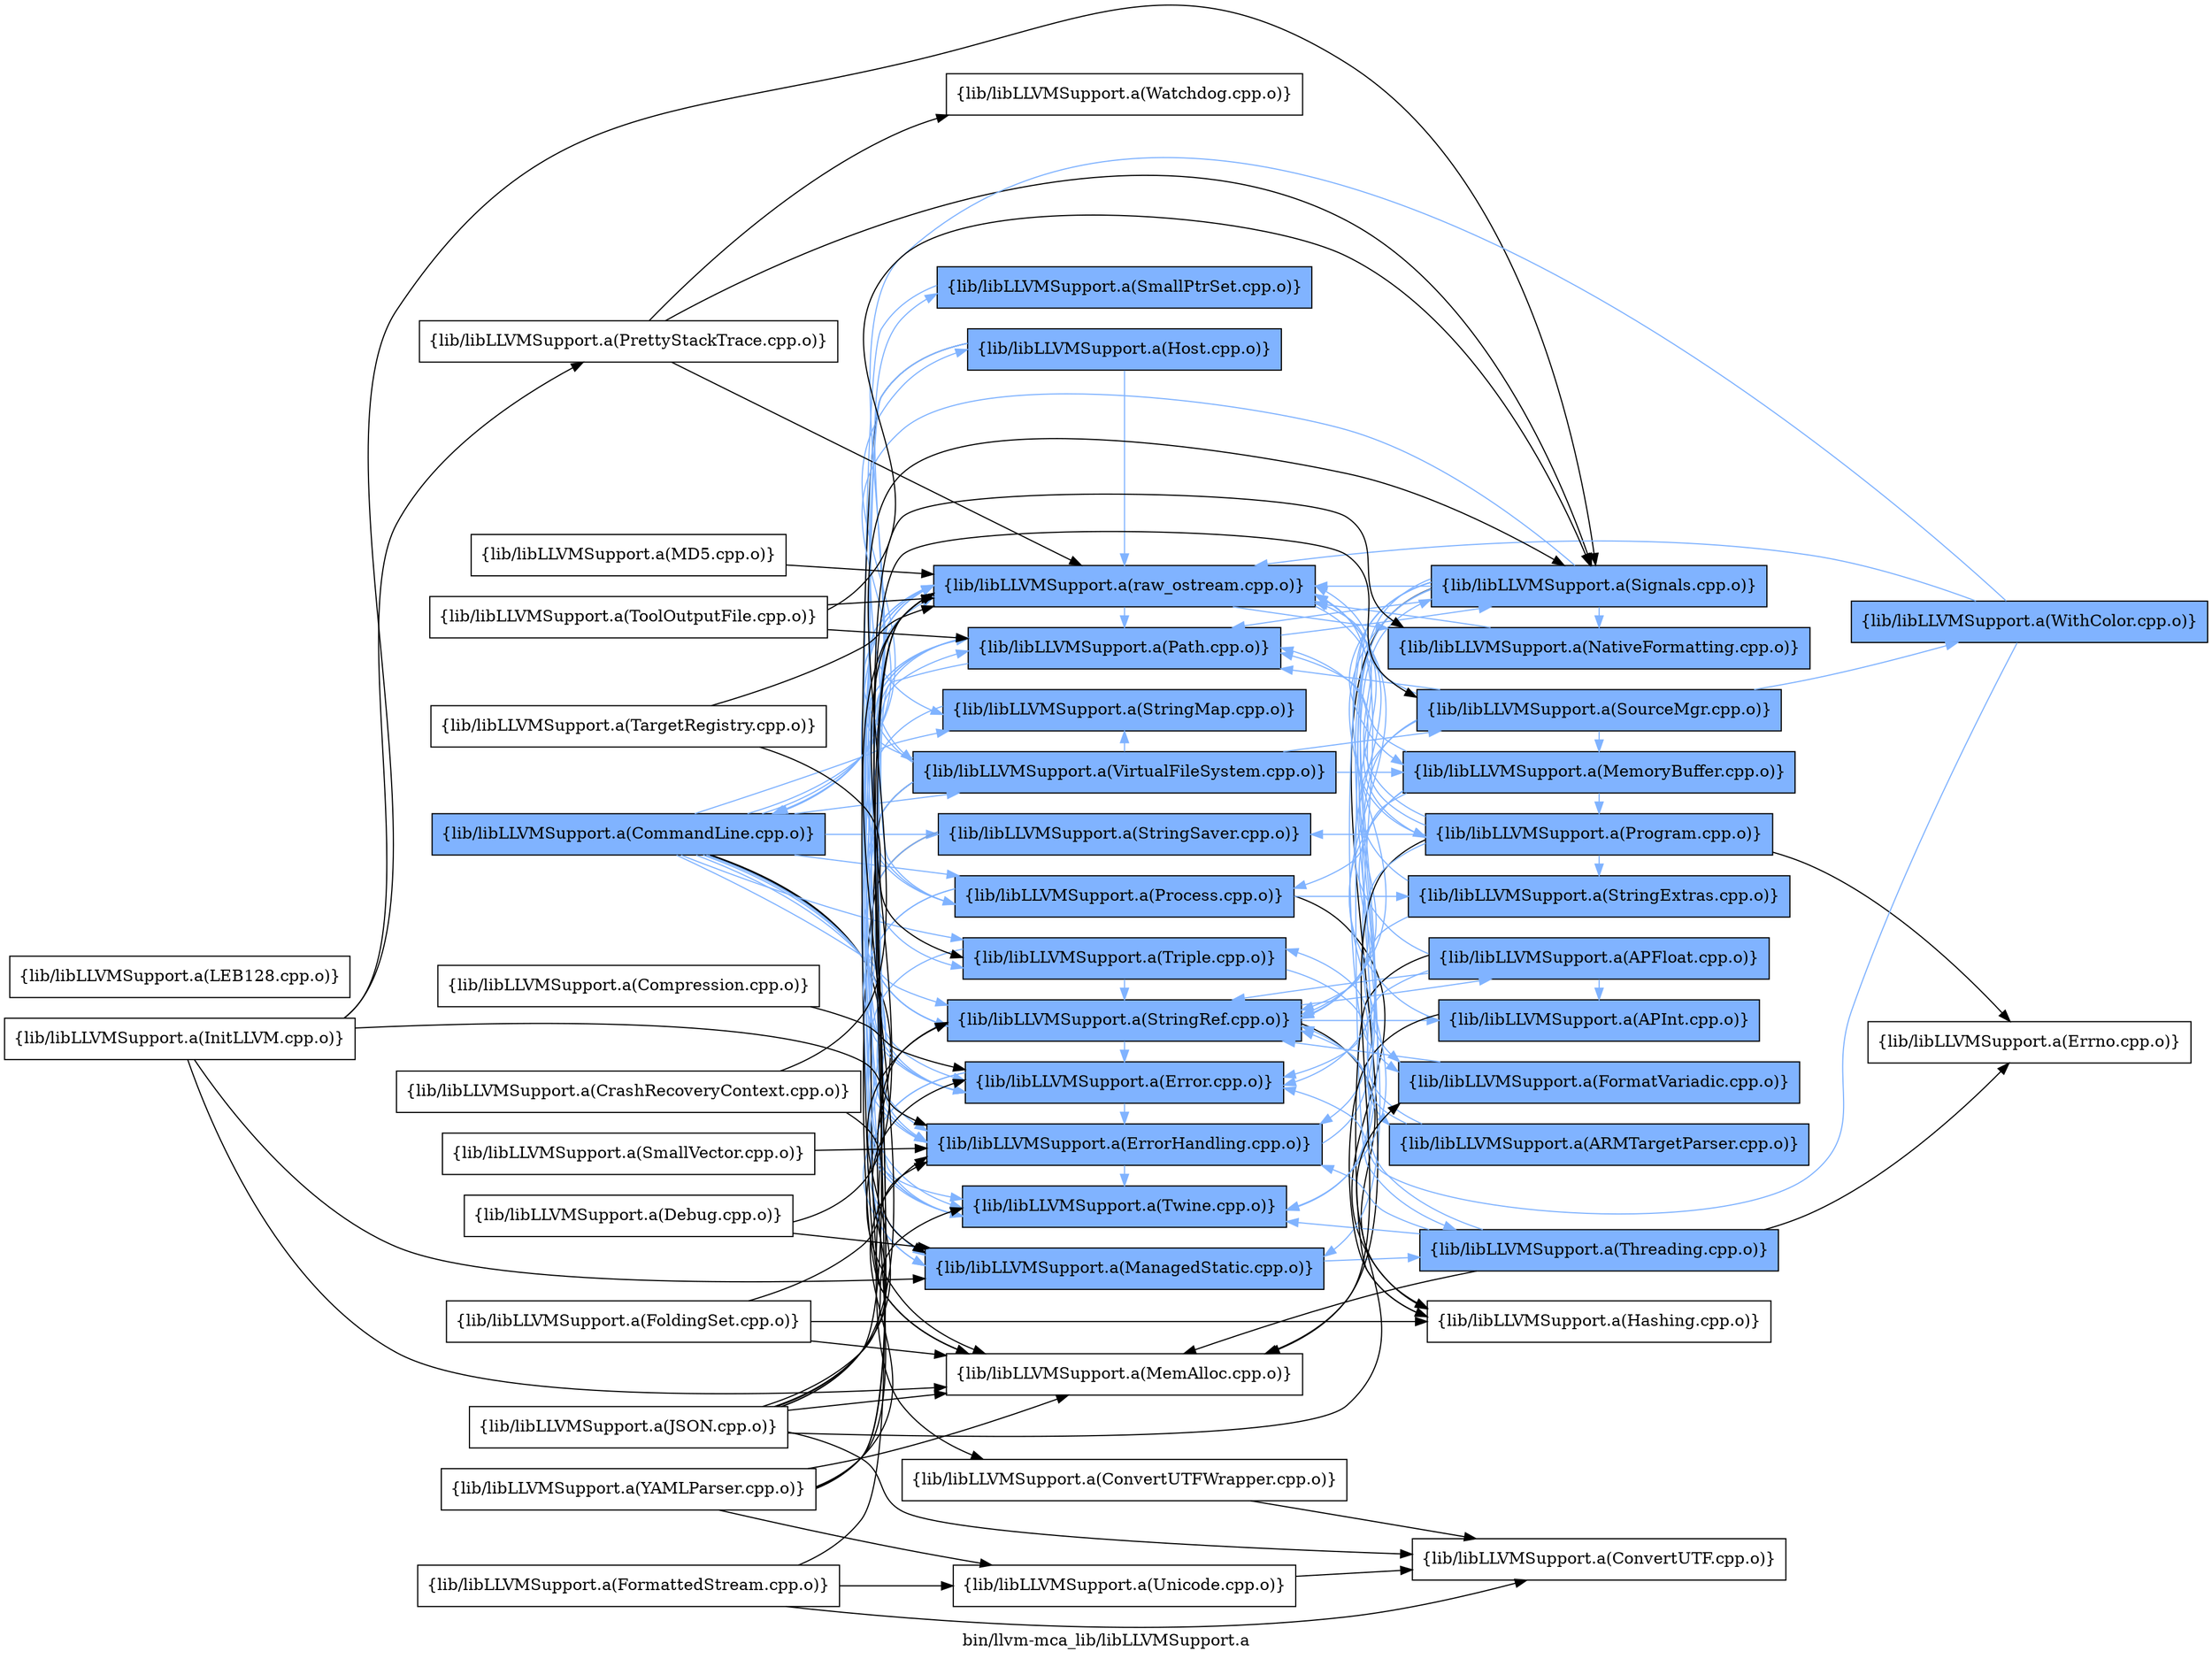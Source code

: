 digraph "bin/llvm-mca_lib/libLLVMSupport.a" {
	label="bin/llvm-mca_lib/libLLVMSupport.a";
	rankdir=LR;
	{ rank=same; Node0x55fbc38a8e38;  }
	{ rank=same; Node0x55fbc38a9d38; Node0x55fbc38a9d88; Node0x55fbc38a9838; Node0x55fbc38a6e58; Node0x55fbc38a8208; Node0x55fbc38aacd8; Node0x55fbc38a73f8; Node0x55fbc38a7498; Node0x55fbc38a7948; Node0x55fbc38aad28; Node0x55fbc38a9e28; Node0x55fbc38a7bc8; Node0x55fbc38a64a8; Node0x55fbc38a6f48; Node0x55fbc38aa8c8; Node0x55fbc38a7a88;  }
	{ rank=same; Node0x55fbc38aa468; Node0x55fbc38a7268; Node0x55fbc38a88e8; Node0x55fbc38a9c48; Node0x55fbc38a95b8; Node0x55fbc38a7a38; Node0x55fbc38a8c58; Node0x55fbc38a8de8; Node0x55fbc38a62c8; Node0x55fbc38aa288; Node0x55fbc38a9e78; Node0x55fbc38a63b8; Node0x55fbc38a69a8;  }
	{ rank=same; Node0x55fbc38a8e38;  }
	{ rank=same; Node0x55fbc38a9d38; Node0x55fbc38a9d88; Node0x55fbc38a9838; Node0x55fbc38a6e58; Node0x55fbc38a8208; Node0x55fbc38aacd8; Node0x55fbc38a73f8; Node0x55fbc38a7498; Node0x55fbc38a7948; Node0x55fbc38aad28; Node0x55fbc38a9e28; Node0x55fbc38a7bc8; Node0x55fbc38a64a8; Node0x55fbc38a6f48; Node0x55fbc38aa8c8; Node0x55fbc38a7a88;  }
	{ rank=same; Node0x55fbc38aa468; Node0x55fbc38a7268; Node0x55fbc38a88e8; Node0x55fbc38a9c48; Node0x55fbc38a95b8; Node0x55fbc38a7a38; Node0x55fbc38a8c58; Node0x55fbc38a8de8; Node0x55fbc38a62c8; Node0x55fbc38aa288; Node0x55fbc38a9e78; Node0x55fbc38a63b8; Node0x55fbc38a69a8;  }

	Node0x55fbc38a8e38 [shape=record,shape=box,group=1,style=filled,fillcolor="0.600000 0.5 1",label="{lib/libLLVMSupport.a(CommandLine.cpp.o)}"];
	Node0x55fbc38a8e38 -> Node0x55fbc38a9d38;
	Node0x55fbc38a8e38 -> Node0x55fbc38a9d88[color="0.600000 0.5 1"];
	Node0x55fbc38a8e38 -> Node0x55fbc38a9838[color="0.600000 0.5 1"];
	Node0x55fbc38a8e38 -> Node0x55fbc38a6e58[color="0.600000 0.5 1"];
	Node0x55fbc38a8e38 -> Node0x55fbc38a8208;
	Node0x55fbc38a8e38 -> Node0x55fbc38aacd8[color="0.600000 0.5 1"];
	Node0x55fbc38a8e38 -> Node0x55fbc38a73f8[color="0.600000 0.5 1"];
	Node0x55fbc38a8e38 -> Node0x55fbc38a7498[color="0.600000 0.5 1"];
	Node0x55fbc38a8e38 -> Node0x55fbc38a7948[color="0.600000 0.5 1"];
	Node0x55fbc38a8e38 -> Node0x55fbc38aad28[color="0.600000 0.5 1"];
	Node0x55fbc38a8e38 -> Node0x55fbc38a9e28[color="0.600000 0.5 1"];
	Node0x55fbc38a8e38 -> Node0x55fbc38a7bc8[color="0.600000 0.5 1"];
	Node0x55fbc38a8e38 -> Node0x55fbc38a64a8[color="0.600000 0.5 1"];
	Node0x55fbc38a8e38 -> Node0x55fbc38a6f48[color="0.600000 0.5 1"];
	Node0x55fbc38a8e38 -> Node0x55fbc38aa8c8[color="0.600000 0.5 1"];
	Node0x55fbc38a8e38 -> Node0x55fbc38a7a88[color="0.600000 0.5 1"];
	Node0x55fbc38a9d88 [shape=record,shape=box,group=1,style=filled,fillcolor="0.600000 0.5 1",label="{lib/libLLVMSupport.a(Error.cpp.o)}"];
	Node0x55fbc38a9d88 -> Node0x55fbc38a9838[color="0.600000 0.5 1"];
	Node0x55fbc38a9d88 -> Node0x55fbc38a6e58[color="0.600000 0.5 1"];
	Node0x55fbc38a9d88 -> Node0x55fbc38a9e28[color="0.600000 0.5 1"];
	Node0x55fbc38a9d88 -> Node0x55fbc38a64a8[color="0.600000 0.5 1"];
	Node0x55fbc38a80c8 [shape=record,shape=box,group=0,label="{lib/libLLVMSupport.a(InitLLVM.cpp.o)}"];
	Node0x55fbc38a80c8 -> Node0x55fbc38a9838;
	Node0x55fbc38a80c8 -> Node0x55fbc38a6e58;
	Node0x55fbc38a80c8 -> Node0x55fbc38a8208;
	Node0x55fbc38a80c8 -> Node0x55fbc38aa058;
	Node0x55fbc38a80c8 -> Node0x55fbc38a7268;
	Node0x55fbc38a6e58 [shape=record,shape=box,group=1,style=filled,fillcolor="0.600000 0.5 1",label="{lib/libLLVMSupport.a(ManagedStatic.cpp.o)}"];
	Node0x55fbc38a6e58 -> Node0x55fbc38a88e8[color="0.600000 0.5 1"];
	Node0x55fbc38a8208 [shape=record,shape=box,group=0,label="{lib/libLLVMSupport.a(MemAlloc.cpp.o)}"];
	Node0x55fbc38a8de8 [shape=record,shape=box,group=1,style=filled,fillcolor="0.600000 0.5 1",label="{lib/libLLVMSupport.a(MemoryBuffer.cpp.o)}"];
	Node0x55fbc38a8de8 -> Node0x55fbc38a9d88[color="0.600000 0.5 1"];
	Node0x55fbc38a8de8 -> Node0x55fbc38a9e28[color="0.600000 0.5 1"];
	Node0x55fbc38a8de8 -> Node0x55fbc38aa8c8[color="0.600000 0.5 1"];
	Node0x55fbc38a8de8 -> Node0x55fbc38a7a88[color="0.600000 0.5 1"];
	Node0x55fbc38a8de8 -> Node0x55fbc38a63b8[color="0.600000 0.5 1"];
	Node0x55fbc38a62c8 [shape=record,shape=box,group=1,style=filled,fillcolor="0.600000 0.5 1",label="{lib/libLLVMSupport.a(SourceMgr.cpp.o)}"];
	Node0x55fbc38a62c8 -> Node0x55fbc38a8de8[color="0.600000 0.5 1"];
	Node0x55fbc38a62c8 -> Node0x55fbc38a7948[color="0.600000 0.5 1"];
	Node0x55fbc38a62c8 -> Node0x55fbc38a9e28[color="0.600000 0.5 1"];
	Node0x55fbc38a62c8 -> Node0x55fbc38a87f8[color="0.600000 0.5 1"];
	Node0x55fbc38a62c8 -> Node0x55fbc38a64a8[color="0.600000 0.5 1"];
	Node0x55fbc38a62c8 -> Node0x55fbc38aa8c8[color="0.600000 0.5 1"];
	Node0x55fbc38aae18 [shape=record,shape=box,group=0,label="{lib/libLLVMSupport.a(ToolOutputFile.cpp.o)}"];
	Node0x55fbc38aae18 -> Node0x55fbc38a64a8;
	Node0x55fbc38aae18 -> Node0x55fbc38aa8c8;
	Node0x55fbc38aae18 -> Node0x55fbc38a7268;
	Node0x55fbc38aad28 [shape=record,shape=box,group=1,style=filled,fillcolor="0.600000 0.5 1",label="{lib/libLLVMSupport.a(Triple.cpp.o)}"];
	Node0x55fbc38aad28 -> Node0x55fbc38a7948[color="0.600000 0.5 1"];
	Node0x55fbc38aad28 -> Node0x55fbc38a8c58[color="0.600000 0.5 1"];
	Node0x55fbc38aad28 -> Node0x55fbc38a9e28[color="0.600000 0.5 1"];
	Node0x55fbc38a87f8 [shape=record,shape=box,group=1,style=filled,fillcolor="0.600000 0.5 1",label="{lib/libLLVMSupport.a(WithColor.cpp.o)}"];
	Node0x55fbc38a87f8 -> Node0x55fbc38a8e38[color="0.600000 0.5 1"];
	Node0x55fbc38a87f8 -> Node0x55fbc38a9d88[color="0.600000 0.5 1"];
	Node0x55fbc38a87f8 -> Node0x55fbc38a64a8[color="0.600000 0.5 1"];
	Node0x55fbc38a64a8 [shape=record,shape=box,group=1,style=filled,fillcolor="0.600000 0.5 1",label="{lib/libLLVMSupport.a(raw_ostream.cpp.o)}"];
	Node0x55fbc38a64a8 -> Node0x55fbc38a9d88[color="0.600000 0.5 1"];
	Node0x55fbc38a64a8 -> Node0x55fbc38a9838[color="0.600000 0.5 1"];
	Node0x55fbc38a64a8 -> Node0x55fbc38aa288[color="0.600000 0.5 1"];
	Node0x55fbc38a64a8 -> Node0x55fbc38a9e78[color="0.600000 0.5 1"];
	Node0x55fbc38a64a8 -> Node0x55fbc38a9e28[color="0.600000 0.5 1"];
	Node0x55fbc38a64a8 -> Node0x55fbc38aa8c8[color="0.600000 0.5 1"];
	Node0x55fbc38a64a8 -> Node0x55fbc38a7a88[color="0.600000 0.5 1"];
	Node0x55fbc38a64a8 -> Node0x55fbc38a63b8[color="0.600000 0.5 1"];
	Node0x55fbc38a6f48 [shape=record,shape=box,group=1,style=filled,fillcolor="0.600000 0.5 1",label="{lib/libLLVMSupport.a(Host.cpp.o)}"];
	Node0x55fbc38a6f48 -> Node0x55fbc38a8208;
	Node0x55fbc38a6f48 -> Node0x55fbc38a73f8[color="0.600000 0.5 1"];
	Node0x55fbc38a6f48 -> Node0x55fbc38a7948[color="0.600000 0.5 1"];
	Node0x55fbc38a6f48 -> Node0x55fbc38aad28[color="0.600000 0.5 1"];
	Node0x55fbc38a6f48 -> Node0x55fbc38a64a8[color="0.600000 0.5 1"];
	Node0x55fbc38a78f8 [shape=record,shape=box,group=0,label="{lib/libLLVMSupport.a(TargetRegistry.cpp.o)}"];
	Node0x55fbc38a78f8 -> Node0x55fbc38aad28;
	Node0x55fbc38a78f8 -> Node0x55fbc38a64a8;
	Node0x55fbc38a73f8 [shape=record,shape=box,group=1,style=filled,fillcolor="0.600000 0.5 1",label="{lib/libLLVMSupport.a(StringMap.cpp.o)}"];
	Node0x55fbc38a73f8 -> Node0x55fbc38a9838[color="0.600000 0.5 1"];
	Node0x55fbc38a7948 [shape=record,shape=box,group=1,style=filled,fillcolor="0.600000 0.5 1",label="{lib/libLLVMSupport.a(StringRef.cpp.o)}"];
	Node0x55fbc38a7948 -> Node0x55fbc38a9c48[color="0.600000 0.5 1"];
	Node0x55fbc38a7948 -> Node0x55fbc38a95b8[color="0.600000 0.5 1"];
	Node0x55fbc38a7948 -> Node0x55fbc38a9d88[color="0.600000 0.5 1"];
	Node0x55fbc38a7948 -> Node0x55fbc38a7a38;
	Node0x55fbc38aaa58 [shape=record,shape=box,group=0,label="{lib/libLLVMSupport.a(FormattedStream.cpp.o)}"];
	Node0x55fbc38aaa58 -> Node0x55fbc38aa468;
	Node0x55fbc38aaa58 -> Node0x55fbc38a8168;
	Node0x55fbc38aaa58 -> Node0x55fbc38a64a8;
	Node0x55fbc38aa288 [shape=record,shape=box,group=1,style=filled,fillcolor="0.600000 0.5 1",label="{lib/libLLVMSupport.a(FormatVariadic.cpp.o)}"];
	Node0x55fbc38aa288 -> Node0x55fbc38a7948[color="0.600000 0.5 1"];
	Node0x55fbc38a8898 [shape=record,shape=box,group=0,label="{lib/libLLVMSupport.a(JSON.cpp.o)}"];
	Node0x55fbc38a8898 -> Node0x55fbc38aa468;
	Node0x55fbc38a8898 -> Node0x55fbc38a9d88;
	Node0x55fbc38a8898 -> Node0x55fbc38aa288;
	Node0x55fbc38a8898 -> Node0x55fbc38a8208;
	Node0x55fbc38a8898 -> Node0x55fbc38a9e78;
	Node0x55fbc38a8898 -> Node0x55fbc38a7948;
	Node0x55fbc38a8898 -> Node0x55fbc38a9e28;
	Node0x55fbc38a8898 -> Node0x55fbc38a64a8;
	Node0x55fbc38a95b8 [shape=record,shape=box,group=1,style=filled,fillcolor="0.600000 0.5 1",label="{lib/libLLVMSupport.a(APInt.cpp.o)}"];
	Node0x55fbc38a95b8 -> Node0x55fbc38a7a38;
	Node0x55fbc38a95b8 -> Node0x55fbc38a64a8[color="0.600000 0.5 1"];
	Node0x55fbc38a9838 [shape=record,shape=box,group=1,style=filled,fillcolor="0.600000 0.5 1",label="{lib/libLLVMSupport.a(ErrorHandling.cpp.o)}"];
	Node0x55fbc38a9838 -> Node0x55fbc38a9e28[color="0.600000 0.5 1"];
	Node0x55fbc38a9838 -> Node0x55fbc38a64a8[color="0.600000 0.5 1"];
	Node0x55fbc38a9838 -> Node0x55fbc38a7268[color="0.600000 0.5 1"];
	Node0x55fbc38a9e28 [shape=record,shape=box,group=1,style=filled,fillcolor="0.600000 0.5 1",label="{lib/libLLVMSupport.a(Twine.cpp.o)}"];
	Node0x55fbc38a9e28 -> Node0x55fbc38a64a8[color="0.600000 0.5 1"];
	Node0x55fbc38aacd8 [shape=record,shape=box,group=1,style=filled,fillcolor="0.600000 0.5 1",label="{lib/libLLVMSupport.a(SmallPtrSet.cpp.o)}"];
	Node0x55fbc38aacd8 -> Node0x55fbc38a9838[color="0.600000 0.5 1"];
	Node0x55fbc38aa8c8 [shape=record,shape=box,group=1,style=filled,fillcolor="0.600000 0.5 1",label="{lib/libLLVMSupport.a(Path.cpp.o)}"];
	Node0x55fbc38aa8c8 -> Node0x55fbc38a9d88[color="0.600000 0.5 1"];
	Node0x55fbc38aa8c8 -> Node0x55fbc38a7948[color="0.600000 0.5 1"];
	Node0x55fbc38aa8c8 -> Node0x55fbc38a9e28[color="0.600000 0.5 1"];
	Node0x55fbc38aa8c8 -> Node0x55fbc38a7bc8[color="0.600000 0.5 1"];
	Node0x55fbc38aa8c8 -> Node0x55fbc38a7a88[color="0.600000 0.5 1"];
	Node0x55fbc38aa8c8 -> Node0x55fbc38a7268[color="0.600000 0.5 1"];
	Node0x55fbc38a7268 [shape=record,shape=box,group=1,style=filled,fillcolor="0.600000 0.5 1",label="{lib/libLLVMSupport.a(Signals.cpp.o)}"];
	Node0x55fbc38a7268 -> Node0x55fbc38a8e38[color="0.600000 0.5 1"];
	Node0x55fbc38a7268 -> Node0x55fbc38a9838[color="0.600000 0.5 1"];
	Node0x55fbc38a7268 -> Node0x55fbc38aa288[color="0.600000 0.5 1"];
	Node0x55fbc38a7268 -> Node0x55fbc38a6e58[color="0.600000 0.5 1"];
	Node0x55fbc38a7268 -> Node0x55fbc38a8208;
	Node0x55fbc38a7268 -> Node0x55fbc38a8de8[color="0.600000 0.5 1"];
	Node0x55fbc38a7268 -> Node0x55fbc38a9e78[color="0.600000 0.5 1"];
	Node0x55fbc38a7268 -> Node0x55fbc38a7948[color="0.600000 0.5 1"];
	Node0x55fbc38a7268 -> Node0x55fbc38a9e28[color="0.600000 0.5 1"];
	Node0x55fbc38a7268 -> Node0x55fbc38a64a8[color="0.600000 0.5 1"];
	Node0x55fbc38a7268 -> Node0x55fbc38aa8c8[color="0.600000 0.5 1"];
	Node0x55fbc38a7268 -> Node0x55fbc38a63b8[color="0.600000 0.5 1"];
	Node0x55fbc38a7268 -> Node0x55fbc38a88e8[color="0.600000 0.5 1"];
	Node0x55fbc38a7a38 [shape=record,shape=box,group=0,label="{lib/libLLVMSupport.a(Hashing.cpp.o)}"];
	Node0x55fbc38a68b8 [shape=record,shape=box,group=0,label="{lib/libLLVMSupport.a(LEB128.cpp.o)}"];
	Node0x55fbc38a9c48 [shape=record,shape=box,group=1,style=filled,fillcolor="0.600000 0.5 1",label="{lib/libLLVMSupport.a(APFloat.cpp.o)}"];
	Node0x55fbc38a9c48 -> Node0x55fbc38a95b8[color="0.600000 0.5 1"];
	Node0x55fbc38a9c48 -> Node0x55fbc38a9d88[color="0.600000 0.5 1"];
	Node0x55fbc38a9c48 -> Node0x55fbc38a7a38;
	Node0x55fbc38a9c48 -> Node0x55fbc38a7948[color="0.600000 0.5 1"];
	Node0x55fbc38a9c48 -> Node0x55fbc38a64a8[color="0.600000 0.5 1"];
	Node0x55fbc38a9d38 [shape=record,shape=box,group=0,label="{lib/libLLVMSupport.a(ConvertUTFWrapper.cpp.o)}"];
	Node0x55fbc38a9d38 -> Node0x55fbc38aa468;
	Node0x55fbc38a7498 [shape=record,shape=box,group=1,style=filled,fillcolor="0.600000 0.5 1",label="{lib/libLLVMSupport.a(StringSaver.cpp.o)}"];
	Node0x55fbc38a7498 -> Node0x55fbc38a8208;
	Node0x55fbc38a7498 -> Node0x55fbc38a7948[color="0.600000 0.5 1"];
	Node0x55fbc38a7bc8 [shape=record,shape=box,group=1,style=filled,fillcolor="0.600000 0.5 1",label="{lib/libLLVMSupport.a(VirtualFileSystem.cpp.o)}"];
	Node0x55fbc38a7bc8 -> Node0x55fbc38a9d88[color="0.600000 0.5 1"];
	Node0x55fbc38a7bc8 -> Node0x55fbc38a8208;
	Node0x55fbc38a7bc8 -> Node0x55fbc38a8de8[color="0.600000 0.5 1"];
	Node0x55fbc38a7bc8 -> Node0x55fbc38a62c8[color="0.600000 0.5 1"];
	Node0x55fbc38a7bc8 -> Node0x55fbc38a73f8[color="0.600000 0.5 1"];
	Node0x55fbc38a7bc8 -> Node0x55fbc38a7948[color="0.600000 0.5 1"];
	Node0x55fbc38a7bc8 -> Node0x55fbc38a9e28[color="0.600000 0.5 1"];
	Node0x55fbc38a7bc8 -> Node0x55fbc38a64a8[color="0.600000 0.5 1"];
	Node0x55fbc38a7bc8 -> Node0x55fbc38aa8c8[color="0.600000 0.5 1"];
	Node0x55fbc38a7a88 [shape=record,shape=box,group=1,style=filled,fillcolor="0.600000 0.5 1",label="{lib/libLLVMSupport.a(Process.cpp.o)}"];
	Node0x55fbc38a7a88 -> Node0x55fbc38a9d88[color="0.600000 0.5 1"];
	Node0x55fbc38a7a88 -> Node0x55fbc38a7a38;
	Node0x55fbc38a7a88 -> Node0x55fbc38a6e58[color="0.600000 0.5 1"];
	Node0x55fbc38a7a88 -> Node0x55fbc38aa8c8[color="0.600000 0.5 1"];
	Node0x55fbc38a7a88 -> Node0x55fbc38a69a8[color="0.600000 0.5 1"];
	Node0x55fbc38a8e88 [shape=record,shape=box,group=0,label="{lib/libLLVMSupport.a(Compression.cpp.o)}"];
	Node0x55fbc38a8e88 -> Node0x55fbc38a9d88;
	Node0x55fbc38aa468 [shape=record,shape=box,group=0,label="{lib/libLLVMSupport.a(ConvertUTF.cpp.o)}"];
	Node0x55fbc38a90b8 [shape=record,shape=box,group=0,label="{lib/libLLVMSupport.a(Debug.cpp.o)}"];
	Node0x55fbc38a90b8 -> Node0x55fbc38a6e58;
	Node0x55fbc38a90b8 -> Node0x55fbc38a64a8;
	Node0x55fbc38a6318 [shape=record,shape=box,group=0,label="{lib/libLLVMSupport.a(FoldingSet.cpp.o)}"];
	Node0x55fbc38a6318 -> Node0x55fbc38a9838;
	Node0x55fbc38a6318 -> Node0x55fbc38a7a38;
	Node0x55fbc38a6318 -> Node0x55fbc38a8208;
	Node0x55fbc38a8168 [shape=record,shape=box,group=0,label="{lib/libLLVMSupport.a(Unicode.cpp.o)}"];
	Node0x55fbc38a8168 -> Node0x55fbc38aa468;
	Node0x55fbc38aa058 [shape=record,shape=box,group=0,label="{lib/libLLVMSupport.a(PrettyStackTrace.cpp.o)}"];
	Node0x55fbc38aa058 -> Node0x55fbc38a64a8;
	Node0x55fbc38aa058 -> Node0x55fbc38a7268;
	Node0x55fbc38aa058 -> Node0x55fbc38a9248;
	Node0x55fbc38a9e78 [shape=record,shape=box,group=1,style=filled,fillcolor="0.600000 0.5 1",label="{lib/libLLVMSupport.a(NativeFormatting.cpp.o)}"];
	Node0x55fbc38a9e78 -> Node0x55fbc38a64a8[color="0.600000 0.5 1"];
	Node0x55fbc38a88e8 [shape=record,shape=box,group=1,style=filled,fillcolor="0.600000 0.5 1",label="{lib/libLLVMSupport.a(Threading.cpp.o)}"];
	Node0x55fbc38a88e8 -> Node0x55fbc38a9838[color="0.600000 0.5 1"];
	Node0x55fbc38a88e8 -> Node0x55fbc38a8208;
	Node0x55fbc38a88e8 -> Node0x55fbc38a7948[color="0.600000 0.5 1"];
	Node0x55fbc38a88e8 -> Node0x55fbc38a9e28[color="0.600000 0.5 1"];
	Node0x55fbc38a88e8 -> Node0x55fbc38a6a48;
	Node0x55fbc38a63b8 [shape=record,shape=box,group=1,style=filled,fillcolor="0.600000 0.5 1",label="{lib/libLLVMSupport.a(Program.cpp.o)}"];
	Node0x55fbc38a63b8 -> Node0x55fbc38a8208;
	Node0x55fbc38a63b8 -> Node0x55fbc38a7498[color="0.600000 0.5 1"];
	Node0x55fbc38a63b8 -> Node0x55fbc38a7948[color="0.600000 0.5 1"];
	Node0x55fbc38a63b8 -> Node0x55fbc38a64a8[color="0.600000 0.5 1"];
	Node0x55fbc38a63b8 -> Node0x55fbc38aa8c8[color="0.600000 0.5 1"];
	Node0x55fbc38a63b8 -> Node0x55fbc38a69a8[color="0.600000 0.5 1"];
	Node0x55fbc38a63b8 -> Node0x55fbc38a6a48;
	Node0x55fbc38a9068 [shape=record,shape=box,group=0,label="{lib/libLLVMSupport.a(MD5.cpp.o)}"];
	Node0x55fbc38a9068 -> Node0x55fbc38a64a8;
	Node0x55fbc38a9248 [shape=record,shape=box,group=0,label="{lib/libLLVMSupport.a(Watchdog.cpp.o)}"];
	Node0x55fbc38aafa8 [shape=record,shape=box,group=0,label="{lib/libLLVMSupport.a(SmallVector.cpp.o)}"];
	Node0x55fbc38aafa8 -> Node0x55fbc38a9838;
	Node0x55fbc38a8c58 [shape=record,shape=box,group=1,style=filled,fillcolor="0.600000 0.5 1",label="{lib/libLLVMSupport.a(ARMTargetParser.cpp.o)}"];
	Node0x55fbc38a8c58 -> Node0x55fbc38a7948[color="0.600000 0.5 1"];
	Node0x55fbc38a8c58 -> Node0x55fbc38aad28[color="0.600000 0.5 1"];
	Node0x55fbc38a6cc8 [shape=record,shape=box,group=0,label="{lib/libLLVMSupport.a(YAMLParser.cpp.o)}"];
	Node0x55fbc38a6cc8 -> Node0x55fbc38a9838;
	Node0x55fbc38a6cc8 -> Node0x55fbc38a8208;
	Node0x55fbc38a6cc8 -> Node0x55fbc38a62c8;
	Node0x55fbc38a6cc8 -> Node0x55fbc38a7948;
	Node0x55fbc38a6cc8 -> Node0x55fbc38a8168;
	Node0x55fbc38a6cc8 -> Node0x55fbc38a64a8;
	Node0x55fbc38a69a8 [shape=record,shape=box,group=1,style=filled,fillcolor="0.600000 0.5 1",label="{lib/libLLVMSupport.a(StringExtras.cpp.o)}"];
	Node0x55fbc38a69a8 -> Node0x55fbc38a7948[color="0.600000 0.5 1"];
	Node0x55fbc38a69a8 -> Node0x55fbc38a64a8[color="0.600000 0.5 1"];
	Node0x55fbc38a7088 [shape=record,shape=box,group=0,label="{lib/libLLVMSupport.a(CrashRecoveryContext.cpp.o)}"];
	Node0x55fbc38a7088 -> Node0x55fbc38a6e58;
	Node0x55fbc38a7088 -> Node0x55fbc38a7268;
	Node0x55fbc38a6a48 [shape=record,shape=box,group=0,label="{lib/libLLVMSupport.a(Errno.cpp.o)}"];
}
